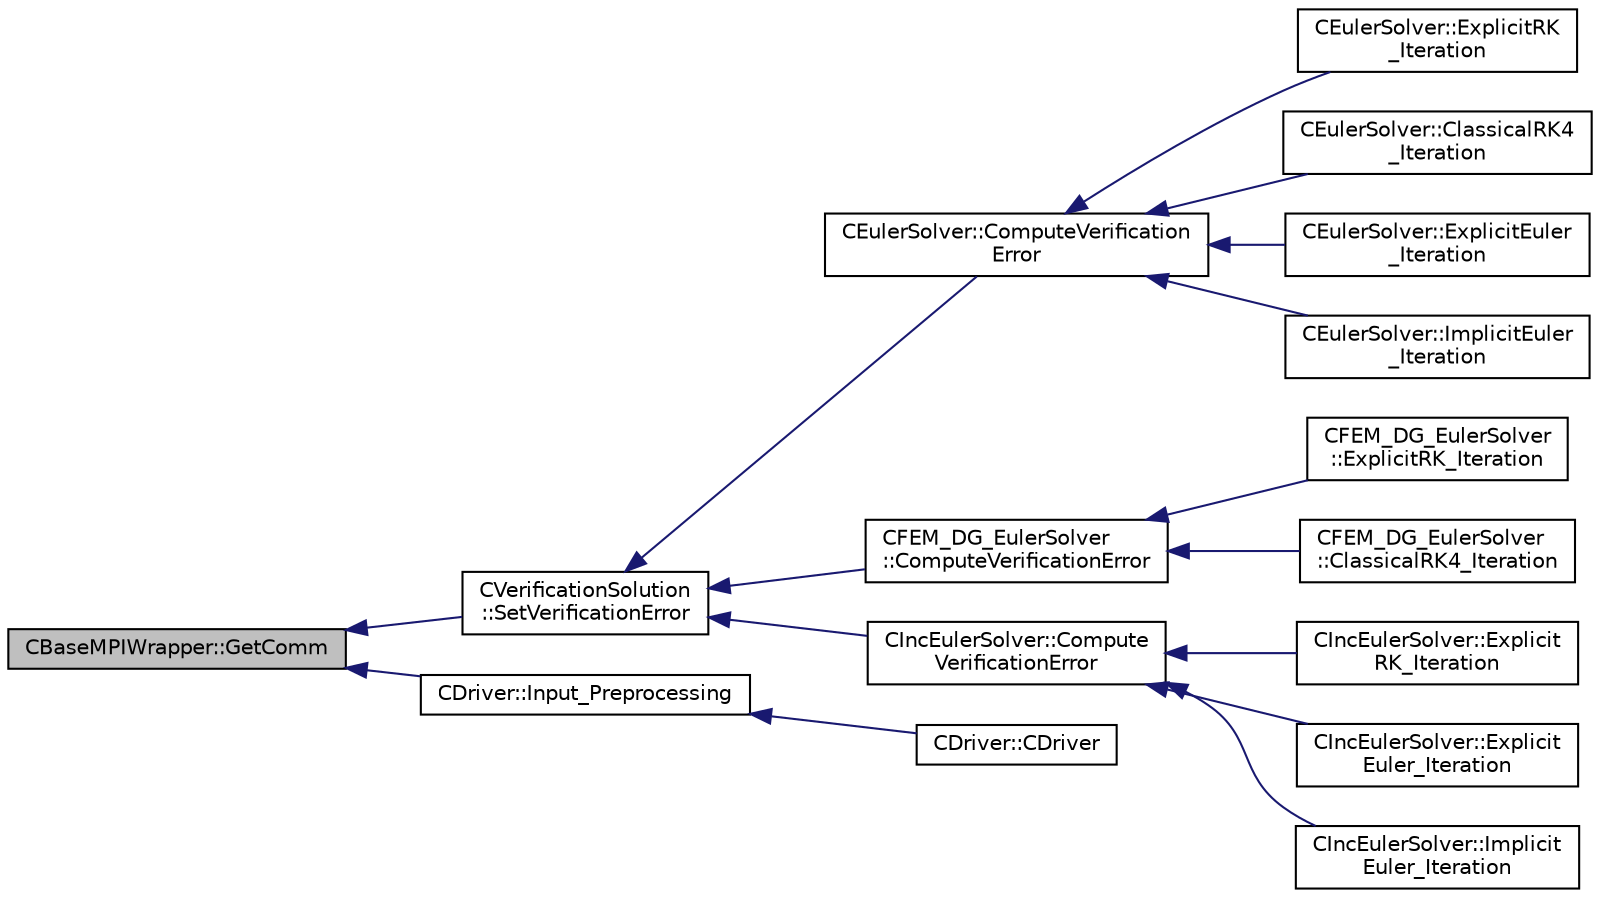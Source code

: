 digraph "CBaseMPIWrapper::GetComm"
{
  edge [fontname="Helvetica",fontsize="10",labelfontname="Helvetica",labelfontsize="10"];
  node [fontname="Helvetica",fontsize="10",shape=record];
  rankdir="LR";
  Node2277 [label="CBaseMPIWrapper::GetComm",height=0.2,width=0.4,color="black", fillcolor="grey75", style="filled", fontcolor="black"];
  Node2277 -> Node2278 [dir="back",color="midnightblue",fontsize="10",style="solid",fontname="Helvetica"];
  Node2278 [label="CVerificationSolution\l::SetVerificationError",height=0.2,width=0.4,color="black", fillcolor="white", style="filled",URL="$class_c_verification_solution.html#a467e0ccdb07f223326549273ddeb9fa9",tooltip="Calculate the global error metrics for verification cases. "];
  Node2278 -> Node2279 [dir="back",color="midnightblue",fontsize="10",style="solid",fontname="Helvetica"];
  Node2279 [label="CEulerSolver::ComputeVerification\lError",height=0.2,width=0.4,color="black", fillcolor="white", style="filled",URL="$class_c_euler_solver.html#a37498604753b1606c70ff04dddb707b3",tooltip="Compute the global error measures (L2, Linf) for verification cases. "];
  Node2279 -> Node2280 [dir="back",color="midnightblue",fontsize="10",style="solid",fontname="Helvetica"];
  Node2280 [label="CEulerSolver::ExplicitRK\l_Iteration",height=0.2,width=0.4,color="black", fillcolor="white", style="filled",URL="$class_c_euler_solver.html#ac3d1b3a1fee6613906b56a9698bfe680",tooltip="Update the solution using a Runge-Kutta scheme. "];
  Node2279 -> Node2281 [dir="back",color="midnightblue",fontsize="10",style="solid",fontname="Helvetica"];
  Node2281 [label="CEulerSolver::ClassicalRK4\l_Iteration",height=0.2,width=0.4,color="black", fillcolor="white", style="filled",URL="$class_c_euler_solver.html#ad87a9109a645f0ea9e38336d2a6bf196",tooltip="Update the solution using the classical fourth-order Runge-Kutta scheme. "];
  Node2279 -> Node2282 [dir="back",color="midnightblue",fontsize="10",style="solid",fontname="Helvetica"];
  Node2282 [label="CEulerSolver::ExplicitEuler\l_Iteration",height=0.2,width=0.4,color="black", fillcolor="white", style="filled",URL="$class_c_euler_solver.html#a1f798a3f88873d6d634b90f8816eccde",tooltip="Update the solution using the explicit Euler scheme. "];
  Node2279 -> Node2283 [dir="back",color="midnightblue",fontsize="10",style="solid",fontname="Helvetica"];
  Node2283 [label="CEulerSolver::ImplicitEuler\l_Iteration",height=0.2,width=0.4,color="black", fillcolor="white", style="filled",URL="$class_c_euler_solver.html#a4e8277fc44dc97c8d73fbe3347204372",tooltip="Update the solution using an implicit Euler scheme. "];
  Node2278 -> Node2284 [dir="back",color="midnightblue",fontsize="10",style="solid",fontname="Helvetica"];
  Node2284 [label="CFEM_DG_EulerSolver\l::ComputeVerificationError",height=0.2,width=0.4,color="black", fillcolor="white", style="filled",URL="$class_c_f_e_m___d_g___euler_solver.html#a2a94a8ade876c40822b65e81719d4331",tooltip="Compute the global error measures (L2, Linf) for verification cases. "];
  Node2284 -> Node2285 [dir="back",color="midnightblue",fontsize="10",style="solid",fontname="Helvetica"];
  Node2285 [label="CFEM_DG_EulerSolver\l::ExplicitRK_Iteration",height=0.2,width=0.4,color="black", fillcolor="white", style="filled",URL="$class_c_f_e_m___d_g___euler_solver.html#a5f3702ec7e07a248211a10b94068af41",tooltip="Update the solution using a Runge-Kutta scheme. "];
  Node2284 -> Node2286 [dir="back",color="midnightblue",fontsize="10",style="solid",fontname="Helvetica"];
  Node2286 [label="CFEM_DG_EulerSolver\l::ClassicalRK4_Iteration",height=0.2,width=0.4,color="black", fillcolor="white", style="filled",URL="$class_c_f_e_m___d_g___euler_solver.html#add195fe8af6532465c2b677c7a625b3e",tooltip="Update the solution using the classical fourth-order Runge-Kutta scheme. "];
  Node2278 -> Node2287 [dir="back",color="midnightblue",fontsize="10",style="solid",fontname="Helvetica"];
  Node2287 [label="CIncEulerSolver::Compute\lVerificationError",height=0.2,width=0.4,color="black", fillcolor="white", style="filled",URL="$class_c_inc_euler_solver.html#abadd4cbdfd6257aedf667081237b232a",tooltip="Compute the global error measures (L2, Linf) for verification cases. "];
  Node2287 -> Node2288 [dir="back",color="midnightblue",fontsize="10",style="solid",fontname="Helvetica"];
  Node2288 [label="CIncEulerSolver::Explicit\lRK_Iteration",height=0.2,width=0.4,color="black", fillcolor="white", style="filled",URL="$class_c_inc_euler_solver.html#a2f6c1370f17da44680c1ff1b6be6c9a1",tooltip="Update the solution using a Runge-Kutta scheme. "];
  Node2287 -> Node2289 [dir="back",color="midnightblue",fontsize="10",style="solid",fontname="Helvetica"];
  Node2289 [label="CIncEulerSolver::Explicit\lEuler_Iteration",height=0.2,width=0.4,color="black", fillcolor="white", style="filled",URL="$class_c_inc_euler_solver.html#a66aac46e83451e30828ad808becb1f73",tooltip="Update the solution using the explicit Euler scheme. "];
  Node2287 -> Node2290 [dir="back",color="midnightblue",fontsize="10",style="solid",fontname="Helvetica"];
  Node2290 [label="CIncEulerSolver::Implicit\lEuler_Iteration",height=0.2,width=0.4,color="black", fillcolor="white", style="filled",URL="$class_c_inc_euler_solver.html#ad84dd4225bb9d158c52b26e2f30f6fa7",tooltip="Update the solution using an implicit Euler scheme. "];
  Node2277 -> Node2291 [dir="back",color="midnightblue",fontsize="10",style="solid",fontname="Helvetica"];
  Node2291 [label="CDriver::Input_Preprocessing",height=0.2,width=0.4,color="black", fillcolor="white", style="filled",URL="$class_c_driver.html#a8310a8cc3f5bd3d2bb70340b44000562",tooltip="Read in the config and mesh files. "];
  Node2291 -> Node2292 [dir="back",color="midnightblue",fontsize="10",style="solid",fontname="Helvetica"];
  Node2292 [label="CDriver::CDriver",height=0.2,width=0.4,color="black", fillcolor="white", style="filled",URL="$class_c_driver.html#a3fca4a013a6efa9bbb38fe78a86b5f3d",tooltip="Constructor of the class. "];
}
